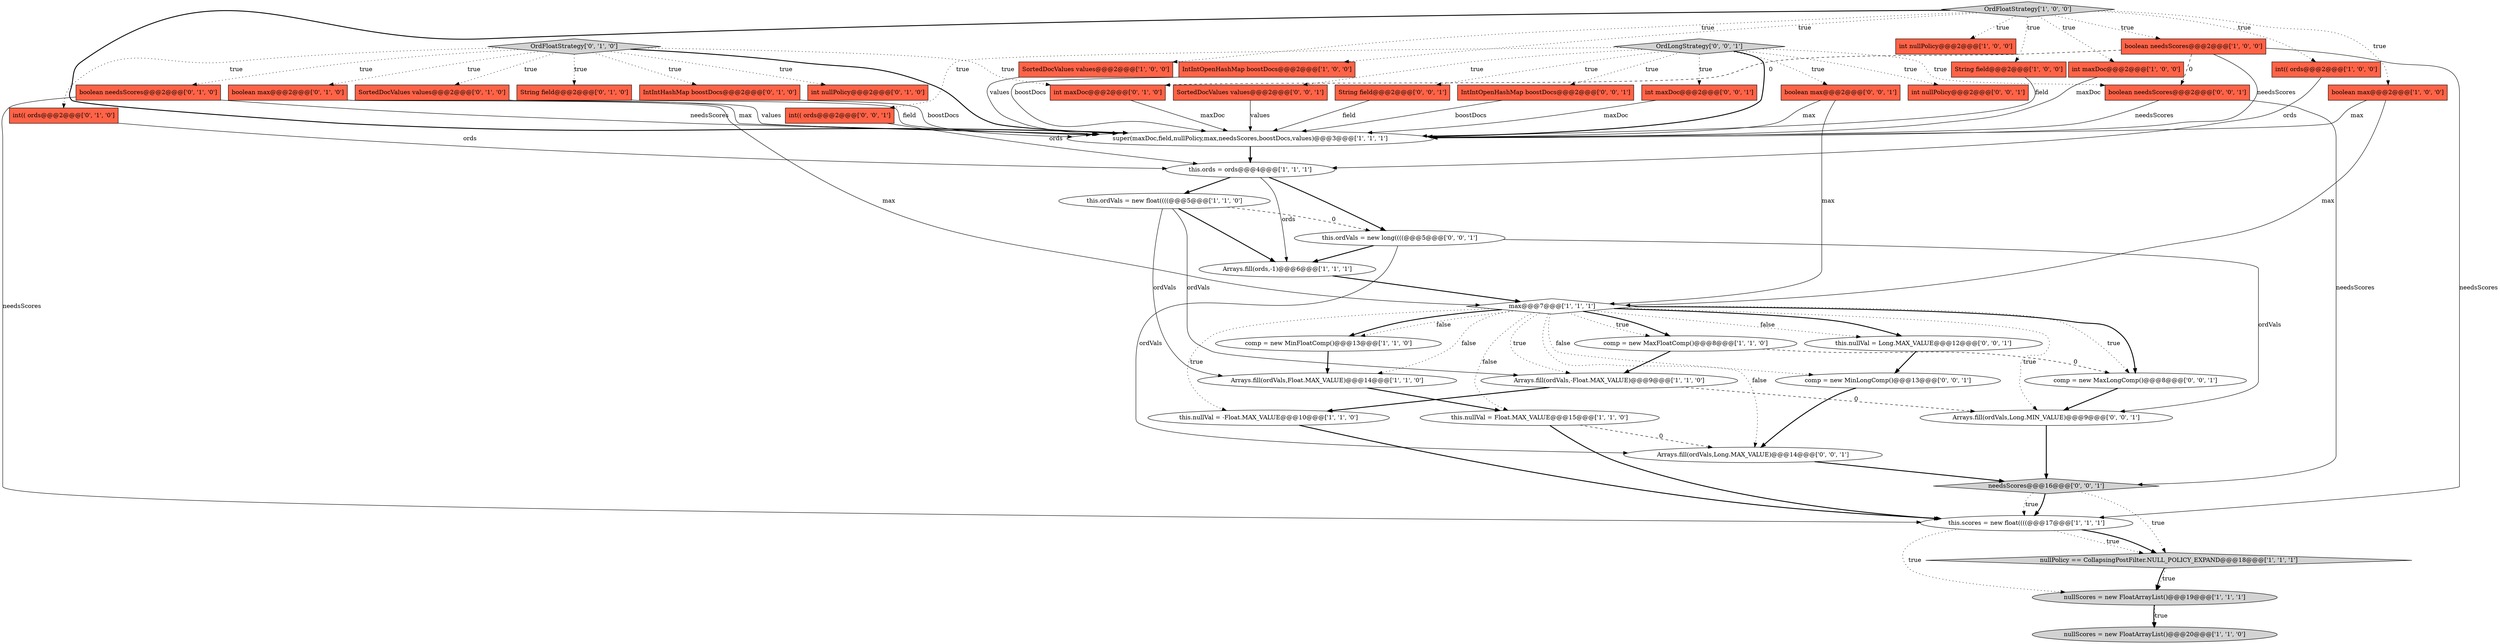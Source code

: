 digraph {
13 [style = filled, label = "this.nullVal = Float.MAX_VALUE@@@15@@@['1', '1', '0']", fillcolor = white, shape = ellipse image = "AAA0AAABBB1BBB"];
32 [style = filled, label = "int maxDoc@@@2@@@['0', '1', '0']", fillcolor = tomato, shape = box image = "AAA1AAABBB2BBB"];
3 [style = filled, label = "int(( ords@@@2@@@['1', '0', '0']", fillcolor = tomato, shape = box image = "AAA0AAABBB1BBB"];
5 [style = filled, label = "IntIntOpenHashMap boostDocs@@@2@@@['1', '0', '0']", fillcolor = tomato, shape = box image = "AAA0AAABBB1BBB"];
44 [style = filled, label = "boolean max@@@2@@@['0', '0', '1']", fillcolor = tomato, shape = box image = "AAA0AAABBB3BBB"];
31 [style = filled, label = "int nullPolicy@@@2@@@['0', '1', '0']", fillcolor = tomato, shape = box image = "AAA0AAABBB2BBB"];
17 [style = filled, label = "nullPolicy == CollapsingPostFilter.NULL_POLICY_EXPAND@@@18@@@['1', '1', '1']", fillcolor = lightgray, shape = diamond image = "AAA0AAABBB1BBB"];
19 [style = filled, label = "int maxDoc@@@2@@@['1', '0', '0']", fillcolor = tomato, shape = box image = "AAA0AAABBB1BBB"];
34 [style = filled, label = "int nullPolicy@@@2@@@['0', '0', '1']", fillcolor = tomato, shape = box image = "AAA0AAABBB3BBB"];
46 [style = filled, label = "this.nullVal = Long.MAX_VALUE@@@12@@@['0', '0', '1']", fillcolor = white, shape = ellipse image = "AAA0AAABBB3BBB"];
0 [style = filled, label = "SortedDocValues values@@@2@@@['1', '0', '0']", fillcolor = tomato, shape = box image = "AAA0AAABBB1BBB"];
20 [style = filled, label = "boolean max@@@2@@@['1', '0', '0']", fillcolor = tomato, shape = box image = "AAA0AAABBB1BBB"];
4 [style = filled, label = "this.ordVals = new float((((@@@5@@@['1', '1', '0']", fillcolor = white, shape = ellipse image = "AAA0AAABBB1BBB"];
35 [style = filled, label = "OrdLongStrategy['0', '0', '1']", fillcolor = lightgray, shape = diamond image = "AAA0AAABBB3BBB"];
45 [style = filled, label = "Arrays.fill(ordVals,Long.MIN_VALUE)@@@9@@@['0', '0', '1']", fillcolor = white, shape = ellipse image = "AAA0AAABBB3BBB"];
14 [style = filled, label = "int nullPolicy@@@2@@@['1', '0', '0']", fillcolor = tomato, shape = box image = "AAA0AAABBB1BBB"];
24 [style = filled, label = "int(( ords@@@2@@@['0', '1', '0']", fillcolor = tomato, shape = box image = "AAA0AAABBB2BBB"];
29 [style = filled, label = "boolean needsScores@@@2@@@['0', '1', '0']", fillcolor = tomato, shape = box image = "AAA0AAABBB2BBB"];
37 [style = filled, label = "comp = new MaxLongComp()@@@8@@@['0', '0', '1']", fillcolor = white, shape = ellipse image = "AAA0AAABBB3BBB"];
9 [style = filled, label = "Arrays.fill(ords,-1)@@@6@@@['1', '1', '1']", fillcolor = white, shape = ellipse image = "AAA0AAABBB1BBB"];
1 [style = filled, label = "Arrays.fill(ordVals,Float.MAX_VALUE)@@@14@@@['1', '1', '0']", fillcolor = white, shape = ellipse image = "AAA0AAABBB1BBB"];
8 [style = filled, label = "this.scores = new float((((@@@17@@@['1', '1', '1']", fillcolor = white, shape = ellipse image = "AAA0AAABBB1BBB"];
10 [style = filled, label = "OrdFloatStrategy['1', '0', '0']", fillcolor = lightgray, shape = diamond image = "AAA0AAABBB1BBB"];
18 [style = filled, label = "nullScores = new FloatArrayList()@@@20@@@['1', '1', '0']", fillcolor = lightgray, shape = ellipse image = "AAA0AAABBB1BBB"];
15 [style = filled, label = "comp = new MinFloatComp()@@@13@@@['1', '1', '0']", fillcolor = white, shape = ellipse image = "AAA0AAABBB1BBB"];
25 [style = filled, label = "SortedDocValues values@@@2@@@['0', '1', '0']", fillcolor = tomato, shape = box image = "AAA0AAABBB2BBB"];
30 [style = filled, label = "String field@@@2@@@['0', '1', '0']", fillcolor = tomato, shape = box image = "AAA0AAABBB2BBB"];
48 [style = filled, label = "boolean needsScores@@@2@@@['0', '0', '1']", fillcolor = tomato, shape = box image = "AAA0AAABBB3BBB"];
38 [style = filled, label = "int(( ords@@@2@@@['0', '0', '1']", fillcolor = tomato, shape = box image = "AAA0AAABBB3BBB"];
2 [style = filled, label = "this.nullVal = -Float.MAX_VALUE@@@10@@@['1', '1', '0']", fillcolor = white, shape = ellipse image = "AAA0AAABBB1BBB"];
42 [style = filled, label = "SortedDocValues values@@@2@@@['0', '0', '1']", fillcolor = tomato, shape = box image = "AAA0AAABBB3BBB"];
40 [style = filled, label = "String field@@@2@@@['0', '0', '1']", fillcolor = tomato, shape = box image = "AAA0AAABBB3BBB"];
26 [style = filled, label = "OrdFloatStrategy['0', '1', '0']", fillcolor = lightgray, shape = diamond image = "AAA0AAABBB2BBB"];
11 [style = filled, label = "String field@@@2@@@['1', '0', '0']", fillcolor = tomato, shape = box image = "AAA0AAABBB1BBB"];
23 [style = filled, label = "boolean needsScores@@@2@@@['1', '0', '0']", fillcolor = tomato, shape = box image = "AAA1AAABBB1BBB"];
21 [style = filled, label = "max@@@7@@@['1', '1', '1']", fillcolor = white, shape = diamond image = "AAA0AAABBB1BBB"];
27 [style = filled, label = "boolean max@@@2@@@['0', '1', '0']", fillcolor = tomato, shape = box image = "AAA0AAABBB2BBB"];
7 [style = filled, label = "this.ords = ords@@@4@@@['1', '1', '1']", fillcolor = white, shape = ellipse image = "AAA0AAABBB1BBB"];
22 [style = filled, label = "nullScores = new FloatArrayList()@@@19@@@['1', '1', '1']", fillcolor = lightgray, shape = ellipse image = "AAA0AAABBB1BBB"];
16 [style = filled, label = "comp = new MaxFloatComp()@@@8@@@['1', '1', '0']", fillcolor = white, shape = ellipse image = "AAA0AAABBB1BBB"];
33 [style = filled, label = "Arrays.fill(ordVals,Long.MAX_VALUE)@@@14@@@['0', '0', '1']", fillcolor = white, shape = ellipse image = "AAA0AAABBB3BBB"];
36 [style = filled, label = "this.ordVals = new long((((@@@5@@@['0', '0', '1']", fillcolor = white, shape = ellipse image = "AAA0AAABBB3BBB"];
12 [style = filled, label = "Arrays.fill(ordVals,-Float.MAX_VALUE)@@@9@@@['1', '1', '0']", fillcolor = white, shape = ellipse image = "AAA0AAABBB1BBB"];
39 [style = filled, label = "IntIntOpenHashMap boostDocs@@@2@@@['0', '0', '1']", fillcolor = tomato, shape = box image = "AAA0AAABBB3BBB"];
28 [style = filled, label = "IntIntHashMap boostDocs@@@2@@@['0', '1', '0']", fillcolor = tomato, shape = box image = "AAA0AAABBB2BBB"];
47 [style = filled, label = "int maxDoc@@@2@@@['0', '0', '1']", fillcolor = tomato, shape = box image = "AAA0AAABBB3BBB"];
43 [style = filled, label = "comp = new MinLongComp()@@@13@@@['0', '0', '1']", fillcolor = white, shape = ellipse image = "AAA0AAABBB3BBB"];
41 [style = filled, label = "needsScores@@@16@@@['0', '0', '1']", fillcolor = lightgray, shape = diamond image = "AAA0AAABBB3BBB"];
6 [style = filled, label = "super(maxDoc,field,nullPolicy,max,needsScores,boostDocs,values)@@@3@@@['1', '1', '1']", fillcolor = white, shape = ellipse image = "AAA0AAABBB1BBB"];
21->12 [style = dotted, label="true"];
41->8 [style = bold, label=""];
23->48 [style = dashed, label="0"];
21->15 [style = bold, label=""];
40->6 [style = solid, label="field"];
21->13 [style = dotted, label="false"];
10->3 [style = dotted, label="true"];
35->42 [style = dotted, label="true"];
21->1 [style = dotted, label="false"];
1->13 [style = bold, label=""];
23->32 [style = dashed, label="0"];
21->46 [style = bold, label=""];
12->2 [style = bold, label=""];
4->36 [style = dashed, label="0"];
21->33 [style = dotted, label="false"];
26->30 [style = dotted, label="true"];
35->47 [style = dotted, label="true"];
10->20 [style = dotted, label="true"];
47->6 [style = solid, label="maxDoc"];
26->28 [style = dotted, label="true"];
26->24 [style = dotted, label="true"];
27->21 [style = solid, label="max"];
9->21 [style = bold, label=""];
8->22 [style = dotted, label="true"];
32->6 [style = solid, label="maxDoc"];
28->6 [style = solid, label="boostDocs"];
21->16 [style = bold, label=""];
21->37 [style = dotted, label="true"];
21->15 [style = dotted, label="false"];
19->6 [style = solid, label="maxDoc"];
41->17 [style = dotted, label="true"];
45->41 [style = bold, label=""];
16->37 [style = dashed, label="0"];
36->9 [style = bold, label=""];
38->7 [style = solid, label="ords"];
8->17 [style = dotted, label="true"];
35->38 [style = dotted, label="true"];
27->6 [style = solid, label="max"];
33->41 [style = bold, label=""];
26->6 [style = bold, label=""];
35->44 [style = dotted, label="true"];
8->17 [style = bold, label=""];
44->6 [style = solid, label="max"];
21->37 [style = bold, label=""];
22->18 [style = bold, label=""];
10->23 [style = dotted, label="true"];
26->32 [style = dotted, label="true"];
4->12 [style = solid, label="ordVals"];
35->48 [style = dotted, label="true"];
43->33 [style = bold, label=""];
13->33 [style = dashed, label="0"];
10->0 [style = dotted, label="true"];
23->6 [style = solid, label="needsScores"];
37->45 [style = bold, label=""];
21->16 [style = dotted, label="true"];
6->7 [style = bold, label=""];
4->1 [style = solid, label="ordVals"];
48->41 [style = solid, label="needsScores"];
46->43 [style = bold, label=""];
4->9 [style = bold, label=""];
3->7 [style = solid, label="ords"];
24->7 [style = solid, label="ords"];
35->40 [style = dotted, label="true"];
12->45 [style = dashed, label="0"];
22->18 [style = dotted, label="true"];
26->27 [style = dotted, label="true"];
21->2 [style = dotted, label="true"];
29->8 [style = solid, label="needsScores"];
7->4 [style = bold, label=""];
10->6 [style = bold, label=""];
42->6 [style = solid, label="values"];
11->6 [style = solid, label="field"];
26->31 [style = dotted, label="true"];
7->9 [style = solid, label="ords"];
21->43 [style = dotted, label="false"];
10->11 [style = dotted, label="true"];
10->19 [style = dotted, label="true"];
17->22 [style = dotted, label="true"];
41->8 [style = dotted, label="true"];
21->46 [style = dotted, label="false"];
21->45 [style = dotted, label="true"];
7->36 [style = bold, label=""];
0->6 [style = solid, label="values"];
15->1 [style = bold, label=""];
35->39 [style = dotted, label="true"];
20->6 [style = solid, label="max"];
36->45 [style = solid, label="ordVals"];
35->6 [style = bold, label=""];
30->6 [style = solid, label="field"];
26->25 [style = dotted, label="true"];
20->21 [style = solid, label="max"];
39->6 [style = solid, label="boostDocs"];
29->6 [style = solid, label="needsScores"];
17->22 [style = bold, label=""];
10->5 [style = dotted, label="true"];
48->6 [style = solid, label="needsScores"];
5->6 [style = solid, label="boostDocs"];
23->8 [style = solid, label="needsScores"];
10->14 [style = dotted, label="true"];
44->21 [style = solid, label="max"];
35->34 [style = dotted, label="true"];
26->29 [style = dotted, label="true"];
25->6 [style = solid, label="values"];
13->8 [style = bold, label=""];
16->12 [style = bold, label=""];
36->33 [style = solid, label="ordVals"];
2->8 [style = bold, label=""];
}
